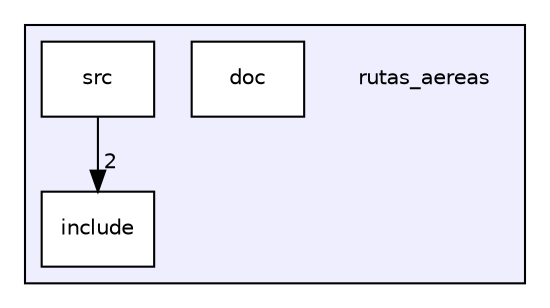 digraph "rutas_aereas" {
  compound=true
  node [ fontsize="10", fontname="Helvetica"];
  edge [ labelfontsize="10", labelfontname="Helvetica"];
  subgraph clusterdir_99a846cfddeb688341ec01d5a782e057 {
    graph [ bgcolor="#eeeeff", pencolor="black", label="" URL="dir_99a846cfddeb688341ec01d5a782e057.html"];
    dir_99a846cfddeb688341ec01d5a782e057 [shape=plaintext label="rutas_aereas"];
  dir_e991ddd4eb0e27bafb9c136a5dbc5424 [shape=box label="doc" fillcolor="white" style="filled" URL="dir_e991ddd4eb0e27bafb9c136a5dbc5424.html"];
  dir_a3eb7bf00e161954cd18095a53f16466 [shape=box label="include" fillcolor="white" style="filled" URL="dir_a3eb7bf00e161954cd18095a53f16466.html"];
  dir_08a3db362685a0d1c4866ae105db899b [shape=box label="src" fillcolor="white" style="filled" URL="dir_08a3db362685a0d1c4866ae105db899b.html"];
  }
  dir_08a3db362685a0d1c4866ae105db899b->dir_a3eb7bf00e161954cd18095a53f16466 [headlabel="2", labeldistance=1.5 headhref="dir_000003_000002.html"];
}

